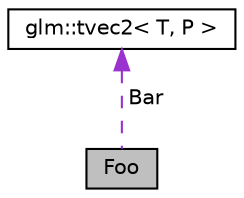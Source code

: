 digraph "Foo"
{
  edge [fontname="Helvetica",fontsize="10",labelfontname="Helvetica",labelfontsize="10"];
  node [fontname="Helvetica",fontsize="10",shape=record];
  Node1 [label="Foo",height=0.2,width=0.4,color="black", fillcolor="grey75", style="filled", fontcolor="black"];
  Node2 -> Node1 [dir="back",color="darkorchid3",fontsize="10",style="dashed",label=" Bar" ,fontname="Helvetica"];
  Node2 [label="glm::tvec2\< T, P \>",height=0.2,width=0.4,color="black", fillcolor="white", style="filled",URL="$structglm_1_1tvec2.html"];
}
